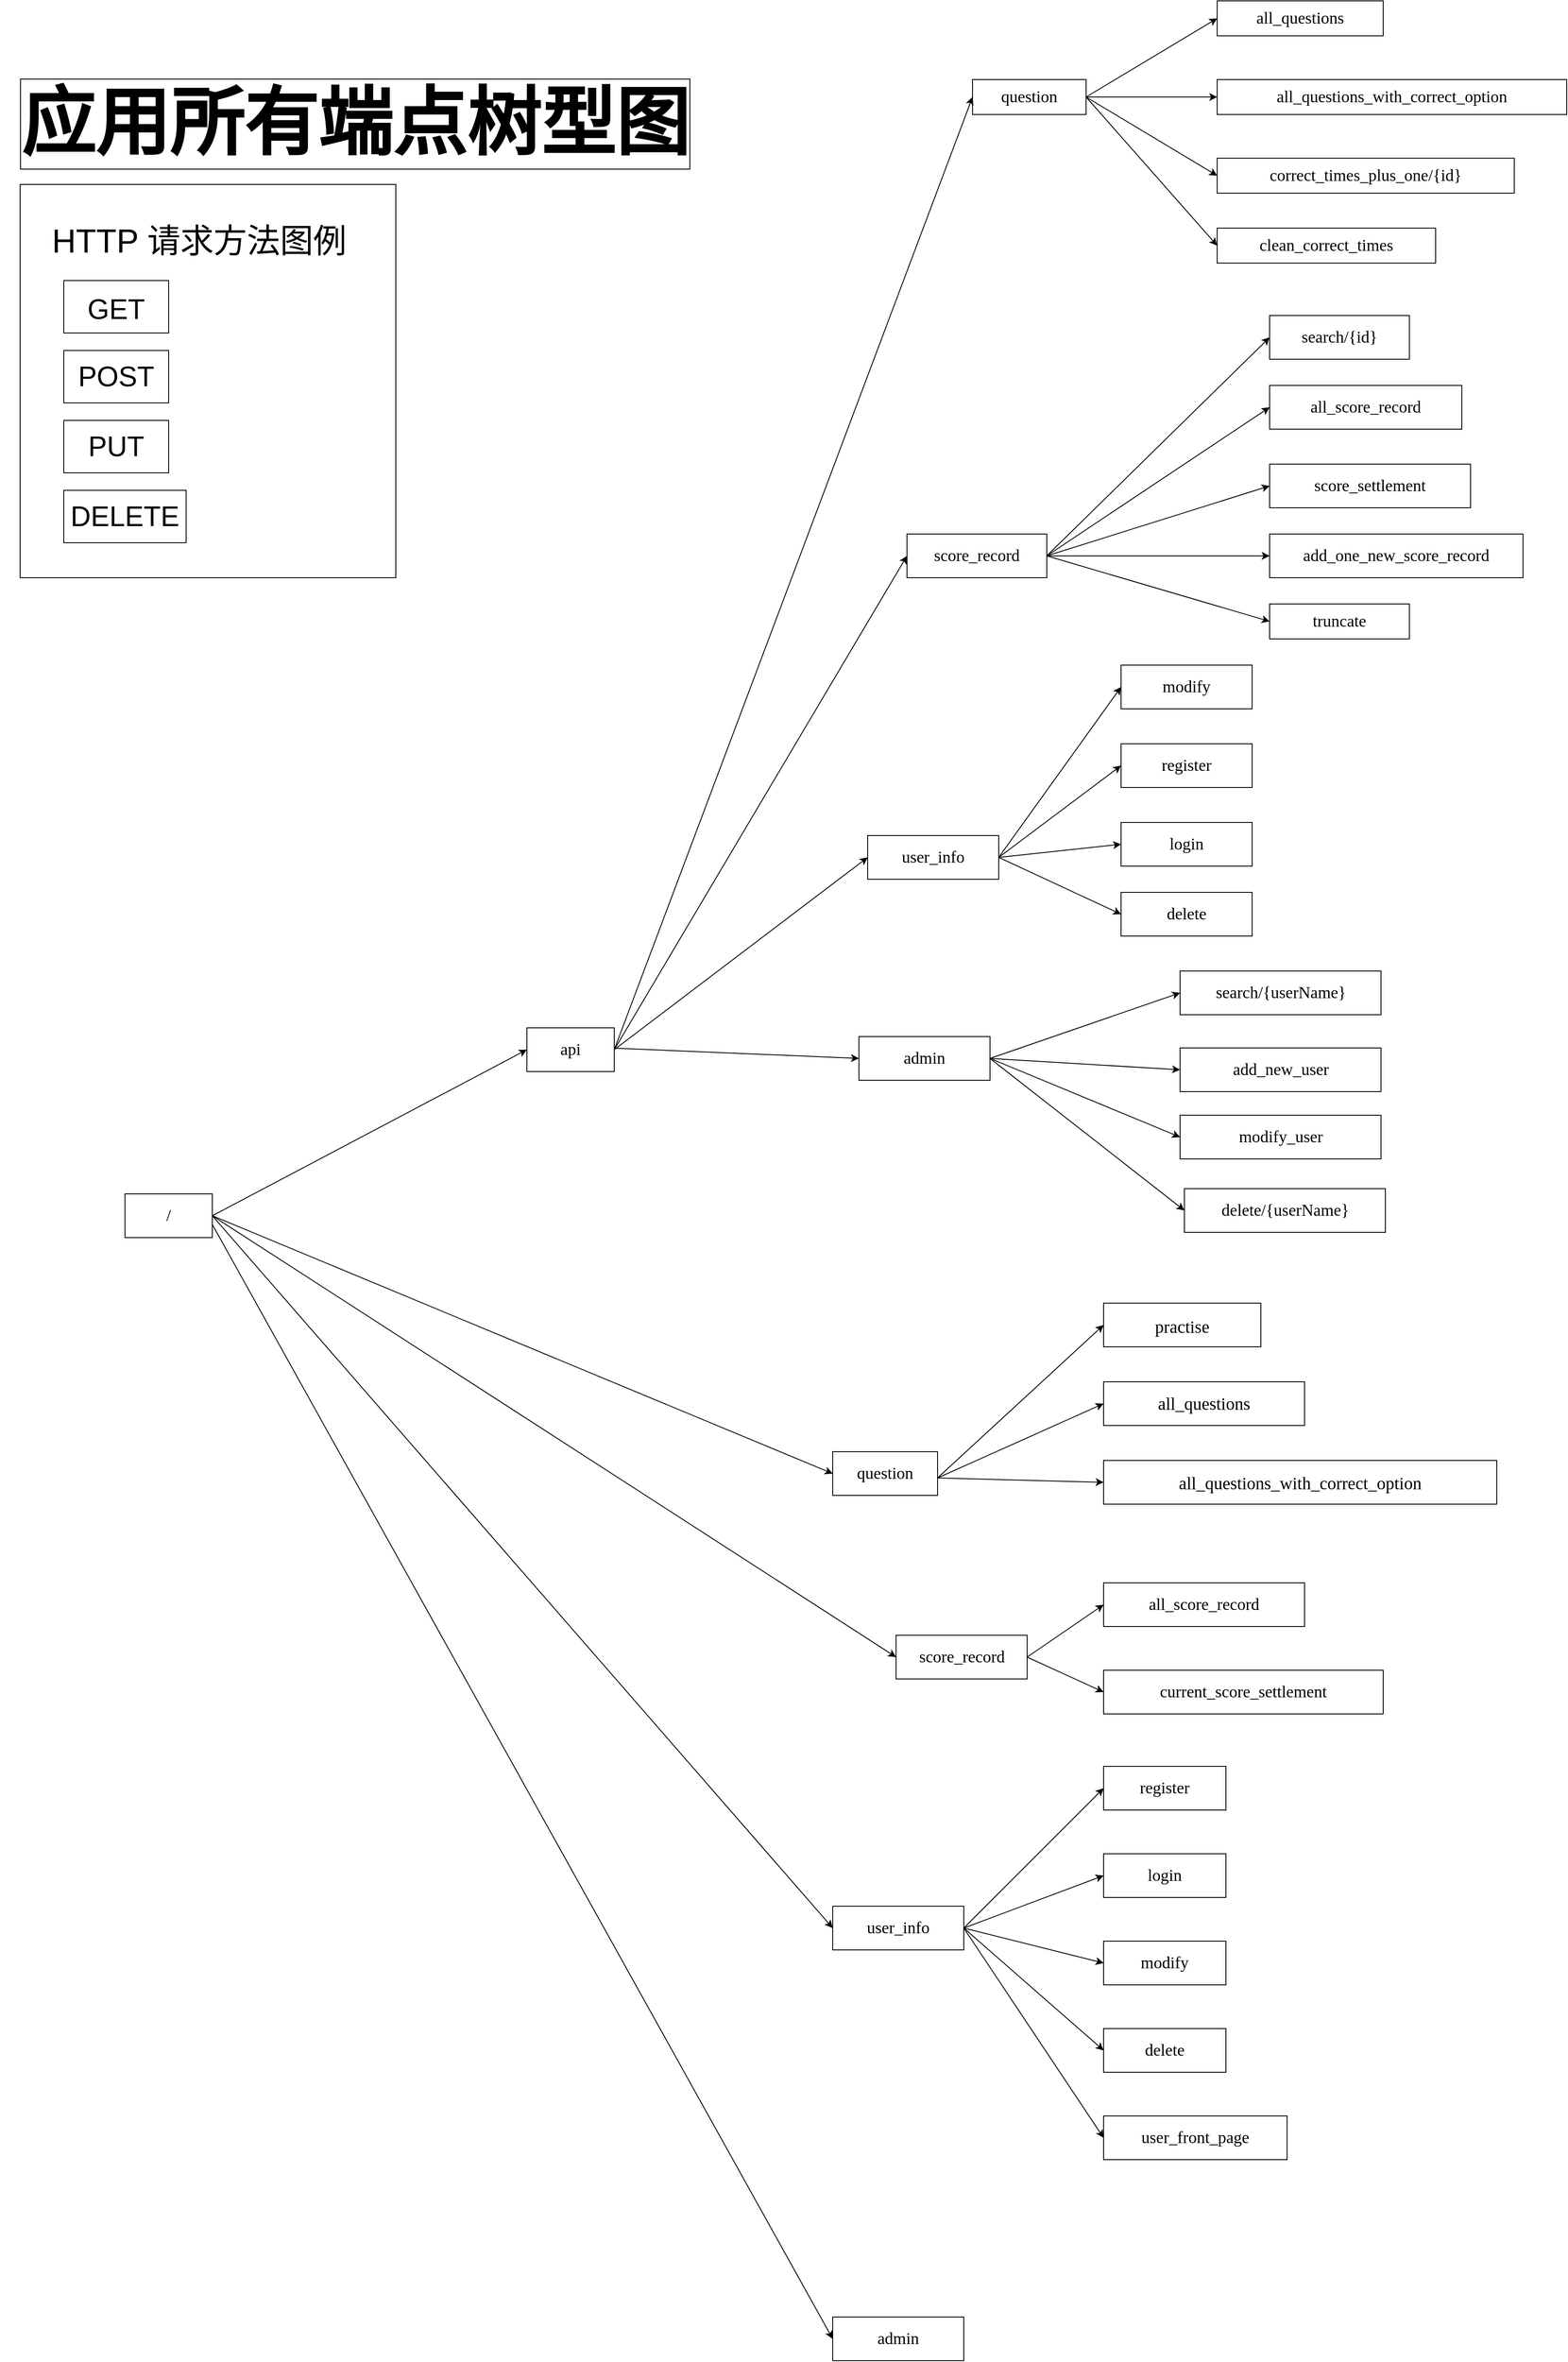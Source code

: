 <mxfile>
    <diagram id="_UrblQMBphAFoHFJ3hvH" name="第 1 页">
        <mxGraphModel dx="5291" dy="3919" grid="1" gridSize="10" guides="1" tooltips="1" connect="1" arrows="1" fold="1" page="1" pageScale="1" pageWidth="1654" pageHeight="1169" background="light-dark(#FFFFFF,#000000)" math="0" shadow="0">
            <root>
                <mxCell id="0"/>
                <mxCell id="1" parent="0"/>
                <mxCell id="5" value="&lt;font style=&quot;color: light-dark(rgb(0, 0, 0), rgb(255, 255, 255));&quot;&gt;/&lt;/font&gt;" style="rounded=0;whiteSpace=wrap;html=1;fontFamily=Lucida Console;fontSize=19;verticalAlign=middle;textShadow=0;fontColor=light-dark(#000000,#FFFFFF);" vertex="1" parent="1">
                    <mxGeometry x="130" y="1295" width="100" height="50" as="geometry"/>
                </mxCell>
                <mxCell id="6" value="&lt;font style=&quot;font-size: 85px;&quot;&gt;&lt;b&gt;应用所有端点树型图&lt;/b&gt;&lt;/font&gt;" style="text;html=1;align=center;verticalAlign=middle;whiteSpace=wrap;rounded=0;fontFamily=Lucida Console;fontColor=light-dark(#000000,#FFFFFF);labelBorderColor=default;" vertex="1" parent="1">
                    <mxGeometry x="-13" width="813" height="140" as="geometry"/>
                </mxCell>
                <mxCell id="7" value="" style="endArrow=classic;html=1;exitX=1;exitY=0.5;exitDx=0;exitDy=0;fontFamily=Lucida Console;fontSize=19;entryX=0;entryY=0.5;entryDx=0;entryDy=0;verticalAlign=middle;textShadow=0;fontColor=light-dark(#000000,#FFFFFF);" edge="1" parent="1" source="5" target="9">
                    <mxGeometry width="50" height="50" relative="1" as="geometry">
                        <mxPoint x="310" y="1225" as="sourcePoint"/>
                        <mxPoint x="360" y="1175" as="targetPoint"/>
                    </mxGeometry>
                </mxCell>
                <mxCell id="9" value="&lt;span&gt;&lt;font style=&quot;color: light-dark(rgb(0, 0, 0), rgb(255, 255, 255));&quot;&gt;api&lt;/font&gt;&lt;/span&gt;" style="rounded=0;whiteSpace=wrap;html=1;fontFamily=Lucida Console;fontSize=19;verticalAlign=middle;textShadow=0;fontColor=light-dark(#000000,#FFFFFF);" vertex="1" parent="1">
                    <mxGeometry x="590" y="1105" width="100" height="50" as="geometry"/>
                </mxCell>
                <mxCell id="10" value="&lt;font style=&quot;color: light-dark(rgb(0, 0, 0), rgb(255, 255, 255));&quot;&gt;question&lt;/font&gt;" style="rounded=0;whiteSpace=wrap;html=1;fontFamily=Lucida Console;fontSize=19;verticalAlign=middle;textShadow=0;fontColor=light-dark(#000000,#FFFFFF);" vertex="1" parent="1">
                    <mxGeometry x="940" y="1590" width="120" height="50" as="geometry"/>
                </mxCell>
                <mxCell id="11" value="&lt;div style=&quot;&quot;&gt;&lt;div&gt;&lt;font style=&quot;color: light-dark(rgb(0, 0, 0), rgb(255, 255, 255));&quot;&gt;score_record&lt;/font&gt;&lt;/div&gt;&lt;/div&gt;" style="rounded=0;whiteSpace=wrap;html=1;fontFamily=Lucida Console;fontSize=19;verticalAlign=middle;textShadow=0;fontColor=light-dark(#000000,#FFFFFF);" vertex="1" parent="1">
                    <mxGeometry x="1012.5" y="1800" width="150" height="50" as="geometry"/>
                </mxCell>
                <mxCell id="13" value="" style="endArrow=classic;html=1;exitX=1;exitY=0.5;exitDx=0;exitDy=0;entryX=0;entryY=0.5;entryDx=0;entryDy=0;verticalAlign=middle;textShadow=0;fontColor=light-dark(#000000,#FFFFFF);" edge="1" parent="1" source="5" target="10">
                    <mxGeometry width="50" height="50" relative="1" as="geometry">
                        <mxPoint x="290" y="1570" as="sourcePoint"/>
                        <mxPoint x="400" y="1635" as="targetPoint"/>
                    </mxGeometry>
                </mxCell>
                <mxCell id="14" value="" style="endArrow=classic;html=1;entryX=0;entryY=0.5;entryDx=0;entryDy=0;verticalAlign=middle;textShadow=0;fontColor=light-dark(#000000,#FFFFFF);exitX=1;exitY=0.5;exitDx=0;exitDy=0;" edge="1" parent="1" source="5" target="11">
                    <mxGeometry width="50" height="50" relative="1" as="geometry">
                        <mxPoint x="230" y="1325" as="sourcePoint"/>
                        <mxPoint x="370" y="1705" as="targetPoint"/>
                    </mxGeometry>
                </mxCell>
                <mxCell id="15" value="" style="endArrow=classic;html=1;exitX=1;exitY=0.5;exitDx=0;exitDy=0;entryX=0;entryY=0.5;entryDx=0;entryDy=0;verticalAlign=middle;textShadow=0;fontColor=light-dark(#000000,#FFFFFF);" edge="1" parent="1" source="11" target="17">
                    <mxGeometry width="50" height="50" relative="1" as="geometry">
                        <mxPoint x="1202.5" y="1750" as="sourcePoint"/>
                        <mxPoint x="1252.5" y="1680" as="targetPoint"/>
                    </mxGeometry>
                </mxCell>
                <mxCell id="17" value="&lt;div&gt;&lt;font style=&quot;color: light-dark(rgb(0, 0, 0), rgb(0, 204, 102));&quot;&gt;all_score_record&lt;/font&gt;&lt;/div&gt;" style="rounded=0;whiteSpace=wrap;html=1;fontFamily=Lucida Console;fontSize=19;verticalAlign=middle;textShadow=0;fontColor=light-dark(#000000,#FFFFFF);" vertex="1" parent="1">
                    <mxGeometry x="1250" y="1740" width="230" height="50" as="geometry"/>
                </mxCell>
                <mxCell id="19" value="&lt;div style=&quot;&quot;&gt;&lt;div&gt;&lt;font style=&quot;color: light-dark(rgb(0, 0, 0), rgb(0, 204, 102));&quot;&gt;current_score_settlement&lt;/font&gt;&lt;/div&gt;&lt;/div&gt;" style="rounded=0;whiteSpace=wrap;html=1;fontFamily=Lucida Console;fontSize=19;verticalAlign=middle;textShadow=0;fontColor=light-dark(#000000,#FFFFFF);" vertex="1" parent="1">
                    <mxGeometry x="1250" y="1840" width="320" height="50" as="geometry"/>
                </mxCell>
                <mxCell id="20" value="" style="endArrow=classic;html=1;exitX=1;exitY=0.5;exitDx=0;exitDy=0;entryX=0;entryY=0.5;entryDx=0;entryDy=0;verticalAlign=middle;textShadow=0;fontColor=light-dark(#000000,#FFFFFF);" edge="1" parent="1" source="11" target="19">
                    <mxGeometry width="50" height="50" relative="1" as="geometry">
                        <mxPoint x="1172.5" y="1860" as="sourcePoint"/>
                        <mxPoint x="1222.5" y="1810" as="targetPoint"/>
                    </mxGeometry>
                </mxCell>
                <mxCell id="21" value="&lt;font style=&quot;color: light-dark(rgb(0, 0, 0), rgb(0, 204, 102)); font-size: 20px;&quot;&gt;all_questions&lt;/font&gt;" style="rounded=0;whiteSpace=wrap;html=1;fontFamily=Lucida Console;fontSize=19;verticalAlign=middle;textShadow=0;fontColor=light-dark(#000000,#FFFFFF);" vertex="1" parent="1">
                    <mxGeometry x="1250" y="1510" width="230" height="50" as="geometry"/>
                </mxCell>
                <mxCell id="22" value="" style="endArrow=classic;html=1;entryX=0;entryY=0.5;entryDx=0;entryDy=0;verticalAlign=middle;textShadow=0;fontColor=light-dark(#000000,#FFFFFF);" edge="1" parent="1" target="21">
                    <mxGeometry width="50" height="50" relative="1" as="geometry">
                        <mxPoint x="1060" y="1620" as="sourcePoint"/>
                        <mxPoint x="1110" y="1570" as="targetPoint"/>
                    </mxGeometry>
                </mxCell>
                <mxCell id="23" value="" style="endArrow=classic;html=1;entryX=0;entryY=0.5;entryDx=0;entryDy=0;verticalAlign=middle;textShadow=0;fontColor=light-dark(#000000,#FFFFFF);" edge="1" parent="1" target="24">
                    <mxGeometry width="50" height="50" relative="1" as="geometry">
                        <mxPoint x="1060" y="1620" as="sourcePoint"/>
                        <mxPoint x="1150" y="1650" as="targetPoint"/>
                    </mxGeometry>
                </mxCell>
                <mxCell id="24" value="&lt;font style=&quot;color: light-dark(rgb(0, 0, 0), rgb(0, 204, 102)); font-size: 20px;&quot;&gt;all_questions_with_correct_option&lt;/font&gt;" style="whiteSpace=wrap;html=1;fontFamily=Lucida Console;verticalAlign=middle;textShadow=0;fontColor=light-dark(#000000,#FFFFFF);" vertex="1" parent="1">
                    <mxGeometry x="1250" y="1600" width="450" height="50" as="geometry"/>
                </mxCell>
                <mxCell id="25" value="" style="endArrow=classic;html=1;entryX=0;entryY=0.5;entryDx=0;entryDy=0;verticalAlign=middle;textShadow=0;fontColor=light-dark(#000000,#FFFFFF);" edge="1" parent="1" target="26">
                    <mxGeometry width="50" height="50" relative="1" as="geometry">
                        <mxPoint x="1060" y="1620" as="sourcePoint"/>
                        <mxPoint x="1210" y="1410" as="targetPoint"/>
                    </mxGeometry>
                </mxCell>
                <mxCell id="26" value="&lt;font style=&quot;color: light-dark(rgb(0, 0, 0), rgb(0, 204, 102)); font-size: 20px;&quot;&gt;practise&lt;/font&gt;" style="rounded=0;whiteSpace=wrap;html=1;fontFamily=Lucida Console;fontSize=25;fontStyle=0;verticalAlign=middle;textShadow=0;fontColor=light-dark(#000000,#FFFFFF);" vertex="1" parent="1">
                    <mxGeometry x="1250" y="1420" width="180" height="50" as="geometry"/>
                </mxCell>
                <mxCell id="27" value="" style="endArrow=classic;html=1;exitX=1;exitY=0.5;exitDx=0;exitDy=0;entryX=0;entryY=0.5;entryDx=0;entryDy=0;" edge="1" parent="1" source="5" target="28">
                    <mxGeometry width="50" height="50" relative="1" as="geometry">
                        <mxPoint x="290" y="1570" as="sourcePoint"/>
                        <mxPoint x="400" y="2045" as="targetPoint"/>
                    </mxGeometry>
                </mxCell>
                <mxCell id="28" value="&lt;div style=&quot;&quot;&gt;&lt;div&gt;&lt;font style=&quot;color: light-dark(rgb(0, 0, 0), rgb(255, 255, 255));&quot;&gt;user_info&lt;/font&gt;&lt;/div&gt;&lt;/div&gt;" style="rounded=0;whiteSpace=wrap;html=1;fontFamily=Lucida Console;fontSize=19;verticalAlign=middle;textShadow=0;fontColor=light-dark(#000000,#FFFFFF);" vertex="1" parent="1">
                    <mxGeometry x="940" y="2110" width="150" height="50" as="geometry"/>
                </mxCell>
                <mxCell id="29" value="" style="endArrow=classic;html=1;exitX=1;exitY=0.5;exitDx=0;exitDy=0;entryX=0;entryY=0.5;entryDx=0;entryDy=0;" edge="1" parent="1" source="28" target="33">
                    <mxGeometry width="50" height="50" relative="1" as="geometry">
                        <mxPoint x="1190" y="2120" as="sourcePoint"/>
                        <mxPoint x="1200" y="2100" as="targetPoint"/>
                    </mxGeometry>
                </mxCell>
                <mxCell id="30" value="&lt;div style=&quot;&quot;&gt;&lt;div&gt;&lt;font style=&quot;color: light-dark(rgb(0, 0, 0), rgb(255, 255, 51));&quot;&gt;login&lt;/font&gt;&lt;/div&gt;&lt;/div&gt;" style="rounded=0;whiteSpace=wrap;html=1;fontFamily=Lucida Console;fontSize=19;verticalAlign=middle;textShadow=0;fontColor=light-dark(#000000,#FFFFFF);" vertex="1" parent="1">
                    <mxGeometry x="1250" y="2050" width="140" height="50" as="geometry"/>
                </mxCell>
                <mxCell id="31" value="" style="endArrow=classic;html=1;exitX=1;exitY=0.5;exitDx=0;exitDy=0;entryX=0;entryY=0.5;entryDx=0;entryDy=0;" edge="1" parent="1" source="28" target="30">
                    <mxGeometry width="50" height="50" relative="1" as="geometry">
                        <mxPoint x="1200" y="2220" as="sourcePoint"/>
                        <mxPoint x="1180" y="2200" as="targetPoint"/>
                    </mxGeometry>
                </mxCell>
                <mxCell id="33" value="&lt;div style=&quot;&quot;&gt;&lt;div&gt;&lt;font style=&quot;color: light-dark(rgb(0, 0, 0), rgb(255, 255, 51));&quot;&gt;register&lt;/font&gt;&lt;/div&gt;&lt;/div&gt;" style="rounded=0;whiteSpace=wrap;html=1;fontFamily=Lucida Console;fontSize=19;verticalAlign=middle;textShadow=0;fontColor=light-dark(#000000,#FFFFFF);" vertex="1" parent="1">
                    <mxGeometry x="1250" y="1950" width="140" height="50" as="geometry"/>
                </mxCell>
                <mxCell id="34" value="" style="endArrow=classic;html=1;exitX=1;exitY=0.5;exitDx=0;exitDy=0;entryX=0;entryY=0.5;entryDx=0;entryDy=0;" edge="1" parent="1" source="28" target="35">
                    <mxGeometry width="50" height="50" relative="1" as="geometry">
                        <mxPoint x="1080" y="2330" as="sourcePoint"/>
                        <mxPoint x="1180" y="2280" as="targetPoint"/>
                    </mxGeometry>
                </mxCell>
                <mxCell id="35" value="&lt;div style=&quot;&quot;&gt;&lt;div&gt;&lt;font style=&quot;color: light-dark(rgb(0, 0, 0), rgb(102, 178, 255));&quot;&gt;modify&lt;/font&gt;&lt;/div&gt;&lt;/div&gt;" style="rounded=0;whiteSpace=wrap;html=1;fontFamily=Lucida Console;fontSize=19;verticalAlign=middle;textShadow=0;fontColor=light-dark(#000000,#FFFFFF);" vertex="1" parent="1">
                    <mxGeometry x="1250" y="2150" width="140" height="50" as="geometry"/>
                </mxCell>
                <mxCell id="36" value="" style="endArrow=classic;html=1;exitX=1;exitY=0.5;exitDx=0;exitDy=0;entryX=0;entryY=0.5;entryDx=0;entryDy=0;" edge="1" parent="1" source="28" target="37">
                    <mxGeometry width="50" height="50" relative="1" as="geometry">
                        <mxPoint x="980" y="2390" as="sourcePoint"/>
                        <mxPoint x="1180" y="2370" as="targetPoint"/>
                    </mxGeometry>
                </mxCell>
                <mxCell id="37" value="&lt;div style=&quot;&quot;&gt;&lt;div&gt;&lt;font style=&quot;color: light-dark(rgb(0, 0, 0), rgb(255, 17, 17));&quot;&gt;delete&lt;/font&gt;&lt;/div&gt;&lt;/div&gt;" style="rounded=0;whiteSpace=wrap;html=1;fontFamily=Lucida Console;fontSize=19;verticalAlign=middle;textShadow=0;fontColor=light-dark(#000000,#FFFFFF);" vertex="1" parent="1">
                    <mxGeometry x="1250" y="2250" width="140" height="50" as="geometry"/>
                </mxCell>
                <mxCell id="38" value="&lt;div style=&quot;&quot;&gt;&lt;div&gt;&lt;font style=&quot;color: light-dark(rgb(0, 0, 0), rgb(0, 204, 102));&quot;&gt;user_front_page&lt;/font&gt;&lt;/div&gt;&lt;/div&gt;" style="rounded=0;whiteSpace=wrap;html=1;fontFamily=Lucida Console;fontSize=19;verticalAlign=middle;textShadow=0;fontColor=light-dark(#000000,#FFFFFF);" vertex="1" parent="1">
                    <mxGeometry x="1250" y="2350" width="210" height="50" as="geometry"/>
                </mxCell>
                <mxCell id="39" value="" style="endArrow=classic;html=1;exitX=1;exitY=0.5;exitDx=0;exitDy=0;entryX=0;entryY=0.5;entryDx=0;entryDy=0;" edge="1" parent="1" source="28" target="38">
                    <mxGeometry width="50" height="50" relative="1" as="geometry">
                        <mxPoint x="1010" y="2370" as="sourcePoint"/>
                        <mxPoint x="1060" y="2320" as="targetPoint"/>
                    </mxGeometry>
                </mxCell>
                <mxCell id="40" value="question" style="rounded=0;whiteSpace=wrap;html=1;fontFamily=Lucida Console;fontSize=19;fontStyle=0;verticalAlign=middle;textShadow=0;fontColor=light-dark(#000000,#FFFFFF);" vertex="1" parent="1">
                    <mxGeometry x="1100" y="20" width="130" height="40" as="geometry"/>
                </mxCell>
                <mxCell id="43" value="" style="endArrow=classic;html=1;exitX=1;exitY=0.5;exitDx=0;exitDy=0;entryX=0;entryY=0.5;entryDx=0;entryDy=0;" edge="1" parent="1" source="9" target="40">
                    <mxGeometry width="50" height="50" relative="1" as="geometry">
                        <mxPoint x="510" y="640" as="sourcePoint"/>
                        <mxPoint x="560" y="590" as="targetPoint"/>
                    </mxGeometry>
                </mxCell>
                <mxCell id="45" value="score_record" style="rounded=0;whiteSpace=wrap;html=1;fontFamily=Lucida Console;fontSize=19;fontStyle=0;verticalAlign=middle;textShadow=0;fontColor=light-dark(#000000,#FFFFFF);" vertex="1" parent="1">
                    <mxGeometry x="1025" y="540" width="160" height="50" as="geometry"/>
                </mxCell>
                <mxCell id="46" value="" style="endArrow=classic;html=1;exitX=1;exitY=0.5;exitDx=0;exitDy=0;entryX=0;entryY=0.5;entryDx=0;entryDy=0;" edge="1" parent="1" source="9" target="45">
                    <mxGeometry width="50" height="50" relative="1" as="geometry">
                        <mxPoint x="810" y="1185" as="sourcePoint"/>
                        <mxPoint x="860" y="1135" as="targetPoint"/>
                    </mxGeometry>
                </mxCell>
                <mxCell id="47" value="user_info" style="rounded=0;whiteSpace=wrap;html=1;fontFamily=Lucida Console;fontSize=19;fontStyle=0;verticalAlign=middle;textShadow=0;fontColor=light-dark(#000000,#FFFFFF);" vertex="1" parent="1">
                    <mxGeometry x="980" y="885" width="150" height="50" as="geometry"/>
                </mxCell>
                <mxCell id="48" value="" style="endArrow=classic;html=1;exitX=1;exitY=0.5;exitDx=0;exitDy=0;entryX=0;entryY=0.5;entryDx=0;entryDy=0;" edge="1" parent="1" source="9" target="47">
                    <mxGeometry width="50" height="50" relative="1" as="geometry">
                        <mxPoint x="800" y="1205" as="sourcePoint"/>
                        <mxPoint x="850" y="1155" as="targetPoint"/>
                    </mxGeometry>
                </mxCell>
                <mxCell id="49" value="" style="endArrow=classic;html=1;exitX=0.997;exitY=0.465;exitDx=0;exitDy=0;exitPerimeter=0;entryX=0;entryY=0.5;entryDx=0;entryDy=0;" edge="1" parent="1" source="9" target="50">
                    <mxGeometry width="50" height="50" relative="1" as="geometry">
                        <mxPoint x="740" y="1285" as="sourcePoint"/>
                        <mxPoint x="860" y="1165" as="targetPoint"/>
                    </mxGeometry>
                </mxCell>
                <mxCell id="50" value="admin" style="rounded=0;whiteSpace=wrap;html=1;fontFamily=Lucida Console;fontSize=19;fontStyle=0;verticalAlign=middle;textShadow=0;fontColor=light-dark(#000000,#FFFFFF);" vertex="1" parent="1">
                    <mxGeometry x="970" y="1115" width="150" height="50" as="geometry"/>
                </mxCell>
                <mxCell id="52" value="&lt;font style=&quot;color: light-dark(rgb(0, 0, 0), rgb(0, 204, 102));&quot;&gt;search/{userName}&lt;/font&gt;" style="rounded=0;whiteSpace=wrap;html=1;fontFamily=Lucida Console;fontSize=19;fontStyle=0;verticalAlign=middle;textShadow=0;fontColor=light-dark(#000000,#FFFFFF);" vertex="1" parent="1">
                    <mxGeometry x="1337.5" y="1040" width="230" height="50" as="geometry"/>
                </mxCell>
                <mxCell id="53" value="&lt;font style=&quot;color: light-dark(rgb(0, 0, 0), rgb(255, 255, 51));&quot;&gt;add_new_user&lt;/font&gt;" style="rounded=0;whiteSpace=wrap;html=1;fontFamily=Lucida Console;fontSize=19;fontStyle=0;verticalAlign=middle;textShadow=0;fontColor=light-dark(#000000,#FFFFFF);" vertex="1" parent="1">
                    <mxGeometry x="1337.5" y="1128" width="230" height="50" as="geometry"/>
                </mxCell>
                <mxCell id="54" value="&lt;font style=&quot;color: light-dark(rgb(0, 0, 0), rgb(102, 178, 255));&quot;&gt;modify_user&lt;/font&gt;" style="rounded=0;whiteSpace=wrap;html=1;fontFamily=Lucida Console;fontSize=19;fontStyle=0;verticalAlign=middle;textShadow=0;fontColor=light-dark(#000000,#FFFFFF);" vertex="1" parent="1">
                    <mxGeometry x="1337.5" y="1205" width="230" height="50" as="geometry"/>
                </mxCell>
                <mxCell id="55" value="&lt;font style=&quot;color: light-dark(rgb(0, 0, 0), rgb(255, 17, 17));&quot;&gt;delete/{userName}&lt;/font&gt;" style="rounded=0;whiteSpace=wrap;html=1;fontFamily=Lucida Console;fontSize=19;fontStyle=0;verticalAlign=middle;textShadow=0;fontColor=light-dark(#000000,#FFFFFF);" vertex="1" parent="1">
                    <mxGeometry x="1342.5" y="1289" width="230" height="50" as="geometry"/>
                </mxCell>
                <mxCell id="56" value="" style="endArrow=classic;html=1;exitX=1;exitY=0.5;exitDx=0;exitDy=0;entryX=0;entryY=0.5;entryDx=0;entryDy=0;" edge="1" parent="1" source="50" target="52">
                    <mxGeometry width="50" height="50" relative="1" as="geometry">
                        <mxPoint x="1115" y="1145" as="sourcePoint"/>
                        <mxPoint x="1215" y="1045" as="targetPoint"/>
                    </mxGeometry>
                </mxCell>
                <mxCell id="57" value="" style="endArrow=classic;html=1;exitX=1;exitY=0.5;exitDx=0;exitDy=0;entryX=0;entryY=0.5;entryDx=0;entryDy=0;" edge="1" parent="1" source="50" target="53">
                    <mxGeometry width="50" height="50" relative="1" as="geometry">
                        <mxPoint x="1165" y="1195" as="sourcePoint"/>
                        <mxPoint x="1215" y="1155" as="targetPoint"/>
                    </mxGeometry>
                </mxCell>
                <mxCell id="58" value="" style="endArrow=classic;html=1;entryX=0;entryY=0.5;entryDx=0;entryDy=0;exitX=1;exitY=0.5;exitDx=0;exitDy=0;" edge="1" parent="1" source="50" target="54">
                    <mxGeometry width="50" height="50" relative="1" as="geometry">
                        <mxPoint x="1125" y="1145" as="sourcePoint"/>
                        <mxPoint x="1135" y="1255" as="targetPoint"/>
                    </mxGeometry>
                </mxCell>
                <mxCell id="59" value="" style="endArrow=classic;html=1;entryX=0;entryY=0.5;entryDx=0;entryDy=0;exitX=1;exitY=0.5;exitDx=0;exitDy=0;" edge="1" parent="1" source="50" target="55">
                    <mxGeometry width="50" height="50" relative="1" as="geometry">
                        <mxPoint x="965" y="1285" as="sourcePoint"/>
                        <mxPoint x="1015" y="1365" as="targetPoint"/>
                    </mxGeometry>
                </mxCell>
                <mxCell id="61" value="&lt;font style=&quot;color: light-dark(rgb(0, 0, 0), rgb(255, 255, 51));&quot;&gt;register&lt;/font&gt;" style="rounded=0;whiteSpace=wrap;html=1;fontFamily=Lucida Console;fontSize=19;fontStyle=0;verticalAlign=middle;textShadow=0;fontColor=light-dark(#000000,#FFFFFF);" vertex="1" parent="1">
                    <mxGeometry x="1270" y="780" width="150" height="50" as="geometry"/>
                </mxCell>
                <mxCell id="62" value="&lt;font style=&quot;color: light-dark(rgb(0, 0, 0), rgb(102, 178, 255));&quot;&gt;login&lt;/font&gt;" style="rounded=0;whiteSpace=wrap;html=1;fontFamily=Lucida Console;fontSize=19;fontStyle=0;verticalAlign=middle;textShadow=0;fontColor=light-dark(#000000,#FFFFFF);" vertex="1" parent="1">
                    <mxGeometry x="1270" y="870" width="150" height="50" as="geometry"/>
                </mxCell>
                <mxCell id="63" value="&lt;font style=&quot;color: light-dark(rgb(0, 0, 0), rgb(255, 255, 51));&quot;&gt;modify&lt;/font&gt;" style="rounded=0;whiteSpace=wrap;html=1;fontFamily=Lucida Console;fontSize=19;fontStyle=0;verticalAlign=middle;textShadow=0;fontColor=light-dark(#000000,#FFFFFF);" vertex="1" parent="1">
                    <mxGeometry x="1270" y="690" width="150" height="50" as="geometry"/>
                </mxCell>
                <mxCell id="65" value="&lt;font style=&quot;color: light-dark(rgb(0, 0, 0), rgb(255, 17, 17));&quot;&gt;delete&lt;/font&gt;" style="rounded=0;whiteSpace=wrap;html=1;fontFamily=Lucida Console;fontSize=19;fontStyle=0;verticalAlign=middle;textShadow=0;fontColor=light-dark(#000000,#FFFFFF);" vertex="1" parent="1">
                    <mxGeometry x="1270" y="950" width="150" height="50" as="geometry"/>
                </mxCell>
                <mxCell id="66" value="" style="endArrow=classic;html=1;entryX=0;entryY=0.5;entryDx=0;entryDy=0;exitX=1;exitY=0.5;exitDx=0;exitDy=0;" edge="1" parent="1" source="47" target="63">
                    <mxGeometry width="50" height="50" relative="1" as="geometry">
                        <mxPoint x="1130" y="915" as="sourcePoint"/>
                        <mxPoint x="1180" y="865" as="targetPoint"/>
                    </mxGeometry>
                </mxCell>
                <mxCell id="67" value="" style="endArrow=classic;html=1;exitX=1;exitY=0.5;exitDx=0;exitDy=0;entryX=0;entryY=0.5;entryDx=0;entryDy=0;" edge="1" parent="1" source="47" target="61">
                    <mxGeometry width="50" height="50" relative="1" as="geometry">
                        <mxPoint x="1140" y="985" as="sourcePoint"/>
                        <mxPoint x="1190" y="935" as="targetPoint"/>
                    </mxGeometry>
                </mxCell>
                <mxCell id="68" value="" style="endArrow=classic;html=1;exitX=1;exitY=0.5;exitDx=0;exitDy=0;entryX=0;entryY=0.5;entryDx=0;entryDy=0;" edge="1" parent="1" source="47" target="62">
                    <mxGeometry width="50" height="50" relative="1" as="geometry">
                        <mxPoint x="1180" y="1005" as="sourcePoint"/>
                        <mxPoint x="1230" y="955" as="targetPoint"/>
                    </mxGeometry>
                </mxCell>
                <mxCell id="69" value="" style="endArrow=classic;html=1;exitX=1;exitY=0.5;exitDx=0;exitDy=0;entryX=0;entryY=0.5;entryDx=0;entryDy=0;" edge="1" parent="1" source="47" target="65">
                    <mxGeometry width="50" height="50" relative="1" as="geometry">
                        <mxPoint x="1160" y="985" as="sourcePoint"/>
                        <mxPoint x="1210" y="935" as="targetPoint"/>
                    </mxGeometry>
                </mxCell>
                <mxCell id="70" value="" style="endArrow=classic;html=1;exitX=1;exitY=0.5;exitDx=0;exitDy=0;entryX=0;entryY=0.5;entryDx=0;entryDy=0;" edge="1" parent="1" source="45" target="71">
                    <mxGeometry width="50" height="50" relative="1" as="geometry">
                        <mxPoint x="1050" y="400" as="sourcePoint"/>
                        <mxPoint x="1150" y="310" as="targetPoint"/>
                    </mxGeometry>
                </mxCell>
                <mxCell id="71" value="&lt;font style=&quot;color: light-dark(rgb(0, 0, 0), rgb(0, 204, 102));&quot;&gt;search/{id}&lt;/font&gt;" style="rounded=0;whiteSpace=wrap;html=1;fontFamily=Lucida Console;fontSize=19;fontStyle=0;verticalAlign=middle;textShadow=0;fontColor=light-dark(#000000,#FFFFFF);" vertex="1" parent="1">
                    <mxGeometry x="1440" y="290" width="160" height="50" as="geometry"/>
                </mxCell>
                <mxCell id="73" value="" style="endArrow=classic;html=1;exitX=1;exitY=0.5;exitDx=0;exitDy=0;entryX=0;entryY=0.5;entryDx=0;entryDy=0;" edge="1" parent="1" source="45" target="74">
                    <mxGeometry width="50" height="50" relative="1" as="geometry">
                        <mxPoint x="1060" y="420" as="sourcePoint"/>
                        <mxPoint x="1110" y="370" as="targetPoint"/>
                    </mxGeometry>
                </mxCell>
                <mxCell id="74" value="&lt;font style=&quot;color: light-dark(rgb(0, 0, 0), rgb(0, 204, 102));&quot;&gt;all_score_record&lt;/font&gt;" style="rounded=0;whiteSpace=wrap;html=1;fontFamily=Lucida Console;fontSize=19;fontStyle=0;verticalAlign=middle;textShadow=0;fontColor=light-dark(#000000,#FFFFFF);" vertex="1" parent="1">
                    <mxGeometry x="1440" y="370" width="220" height="50" as="geometry"/>
                </mxCell>
                <mxCell id="75" value="&lt;font style=&quot;color: light-dark(rgb(0, 0, 0), rgb(0, 204, 102));&quot;&gt;score_settlement&lt;/font&gt;" style="rounded=0;whiteSpace=wrap;html=1;fontFamily=Lucida Console;fontSize=19;fontStyle=0;verticalAlign=middle;textShadow=0;fontColor=light-dark(#000000,#FFFFFF);" vertex="1" parent="1">
                    <mxGeometry x="1440" y="460" width="230" height="50" as="geometry"/>
                </mxCell>
                <mxCell id="76" value="" style="endArrow=classic;html=1;exitX=1;exitY=0.5;exitDx=0;exitDy=0;entryX=0;entryY=0.5;entryDx=0;entryDy=0;" edge="1" parent="1" source="45" target="75">
                    <mxGeometry width="50" height="50" relative="1" as="geometry">
                        <mxPoint x="1090" y="450" as="sourcePoint"/>
                        <mxPoint x="1140" y="400" as="targetPoint"/>
                    </mxGeometry>
                </mxCell>
                <mxCell id="77" value="&lt;font style=&quot;color: light-dark(rgb(0, 0, 0), rgb(255, 255, 51));&quot;&gt;add_one_new_score_record&lt;/font&gt;" style="rounded=0;whiteSpace=wrap;html=1;fontFamily=Lucida Console;fontSize=19;fontStyle=0;verticalAlign=middle;textShadow=0;fontColor=light-dark(#000000,#FFFFFF);" vertex="1" parent="1">
                    <mxGeometry x="1440" y="540" width="290" height="50" as="geometry"/>
                </mxCell>
                <mxCell id="78" value="" style="endArrow=classic;html=1;exitX=1;exitY=0.5;exitDx=0;exitDy=0;entryX=0;entryY=0.5;entryDx=0;entryDy=0;" edge="1" parent="1" source="45" target="77">
                    <mxGeometry width="50" height="50" relative="1" as="geometry">
                        <mxPoint x="1190" y="670" as="sourcePoint"/>
                        <mxPoint x="1240" y="620" as="targetPoint"/>
                    </mxGeometry>
                </mxCell>
                <mxCell id="79" value="" style="endArrow=classic;html=1;exitX=1;exitY=0.5;exitDx=0;exitDy=0;entryX=0;entryY=0.5;entryDx=0;entryDy=0;entryPerimeter=0;" edge="1" parent="1" source="45" target="80">
                    <mxGeometry width="50" height="50" relative="1" as="geometry">
                        <mxPoint x="1290" y="680" as="sourcePoint"/>
                        <mxPoint x="1510" y="630" as="targetPoint"/>
                    </mxGeometry>
                </mxCell>
                <mxCell id="80" value="&lt;font style=&quot;color: light-dark(rgb(0, 0, 0), rgb(255, 17, 17));&quot;&gt;truncate&lt;/font&gt;" style="rounded=0;whiteSpace=wrap;html=1;fontFamily=Lucida Console;fontSize=19;fontStyle=0;verticalAlign=middle;textShadow=0;fontColor=light-dark(#000000,#FFFFFF);" vertex="1" parent="1">
                    <mxGeometry x="1440" y="620" width="160" height="40" as="geometry"/>
                </mxCell>
                <mxCell id="85" value="&lt;font style=&quot;color: light-dark(rgb(0, 0, 0), rgb(0, 204, 102));&quot;&gt;all_questions&lt;/font&gt;" style="rounded=0;whiteSpace=wrap;html=1;fontFamily=Lucida Console;fontSize=19;fontStyle=0;verticalAlign=middle;textShadow=0;fontColor=light-dark(#000000,#FFFFFF);" vertex="1" parent="1">
                    <mxGeometry x="1380" y="-70" width="190" height="40" as="geometry"/>
                </mxCell>
                <mxCell id="88" value="&lt;font style=&quot;color: light-dark(rgb(0, 0, 0), rgb(0, 204, 102));&quot;&gt;all_questions_with_correct_option&lt;/font&gt;" style="rounded=0;whiteSpace=wrap;html=1;fontFamily=Lucida Console;fontSize=19;fontStyle=0;verticalAlign=middle;textShadow=0;fontColor=light-dark(#000000,#FFFFFF);" vertex="1" parent="1">
                    <mxGeometry x="1380" y="20" width="400" height="40" as="geometry"/>
                </mxCell>
                <mxCell id="91" value="&lt;font style=&quot;color: light-dark(rgb(0, 0, 0), rgb(255, 255, 51));&quot;&gt;correct_times_plus_one/{id}&lt;/font&gt;" style="rounded=0;whiteSpace=wrap;html=1;fontFamily=Lucida Console;fontSize=19;fontStyle=0;verticalAlign=middle;textShadow=0;fontColor=light-dark(#000000,#FFFFFF);" vertex="1" parent="1">
                    <mxGeometry x="1380" y="110" width="340" height="40" as="geometry"/>
                </mxCell>
                <mxCell id="92" value="&lt;font style=&quot;color: light-dark(rgb(0, 0, 0), rgb(255, 255, 51));&quot;&gt;clean_correct_times&lt;/font&gt;" style="rounded=0;whiteSpace=wrap;html=1;fontFamily=Lucida Console;fontSize=19;fontStyle=0;verticalAlign=middle;textShadow=0;fontColor=light-dark(#000000,#FFFFFF);" vertex="1" parent="1">
                    <mxGeometry x="1380" y="190" width="250" height="40" as="geometry"/>
                </mxCell>
                <mxCell id="93" value="" style="endArrow=classic;html=1;entryX=0;entryY=0.5;entryDx=0;entryDy=0;" edge="1" parent="1" target="85">
                    <mxGeometry width="50" height="50" relative="1" as="geometry">
                        <mxPoint x="1230" y="40" as="sourcePoint"/>
                        <mxPoint x="1280" y="-10" as="targetPoint"/>
                    </mxGeometry>
                </mxCell>
                <mxCell id="94" value="" style="endArrow=classic;html=1;exitX=1;exitY=0.5;exitDx=0;exitDy=0;entryX=0;entryY=0.5;entryDx=0;entryDy=0;" edge="1" parent="1" source="40" target="88">
                    <mxGeometry width="50" height="50" relative="1" as="geometry">
                        <mxPoint x="1250" y="110" as="sourcePoint"/>
                        <mxPoint x="1300" y="60" as="targetPoint"/>
                    </mxGeometry>
                </mxCell>
                <mxCell id="95" value="" style="endArrow=classic;html=1;entryX=0;entryY=0.5;entryDx=0;entryDy=0;" edge="1" parent="1" target="91">
                    <mxGeometry width="50" height="50" relative="1" as="geometry">
                        <mxPoint x="1230" y="40" as="sourcePoint"/>
                        <mxPoint x="1260" y="90" as="targetPoint"/>
                    </mxGeometry>
                </mxCell>
                <mxCell id="96" value="" style="endArrow=classic;html=1;entryX=0;entryY=0.5;entryDx=0;entryDy=0;" edge="1" parent="1" target="92">
                    <mxGeometry width="50" height="50" relative="1" as="geometry">
                        <mxPoint x="1230" y="40" as="sourcePoint"/>
                        <mxPoint x="1270" y="210" as="targetPoint"/>
                    </mxGeometry>
                </mxCell>
                <mxCell id="97" value="&lt;div style=&quot;&quot;&gt;&lt;font style=&quot;color: light-dark(rgb(0, 0, 0), rgb(255, 255, 255));&quot;&gt;admin&lt;/font&gt;&lt;/div&gt;" style="rounded=0;whiteSpace=wrap;html=1;fontFamily=Lucida Console;fontSize=19;verticalAlign=middle;textShadow=0;fontColor=light-dark(#000000,#FFFFFF);" vertex="1" parent="1">
                    <mxGeometry x="940" y="2580" width="150" height="50" as="geometry"/>
                </mxCell>
                <mxCell id="98" value="" style="endArrow=classic;html=1;entryX=0;entryY=0.5;entryDx=0;entryDy=0;" edge="1" parent="1" target="97">
                    <mxGeometry width="50" height="50" relative="1" as="geometry">
                        <mxPoint x="230" y="1330" as="sourcePoint"/>
                        <mxPoint x="410" y="2240" as="targetPoint"/>
                    </mxGeometry>
                </mxCell>
                <mxCell id="106" value="" style="rounded=0;labelBackgroundColor=none;labelBorderColor=none;fontColor=none;noLabel=1;" vertex="1" parent="1">
                    <mxGeometry x="10" y="140" width="430" height="450" as="geometry"/>
                </mxCell>
                <mxCell id="100" value="&lt;font style=&quot;font-size: 38px;&quot;&gt;HTTP 请求方法图例&lt;/font&gt;" style="text;html=1;align=center;verticalAlign=middle;whiteSpace=wrap;rounded=0;" vertex="1" parent="1">
                    <mxGeometry x="40" y="180" width="350" height="50" as="geometry"/>
                </mxCell>
                <mxCell id="101" value="&lt;font style=&quot;font-size: 32px; color: light-dark(rgb(0, 0, 0), rgb(0, 204, 102));&quot;&gt;GET&lt;/font&gt;" style="rounded=0;whiteSpace=wrap;fontColor=light-dark(#000000,#00CC66);labelBackgroundColor=none;labelBorderColor=none;textShadow=0;html=1;fontSize=42;" vertex="1" parent="1">
                    <mxGeometry x="60" y="250" width="120" height="60" as="geometry"/>
                </mxCell>
                <mxCell id="102" value="&lt;font style=&quot;font-size: 32px; color: light-dark(rgb(0, 0, 0), rgb(255, 255, 51));&quot;&gt;POST&lt;/font&gt;" style="rounded=0;whiteSpace=wrap;html=1;" vertex="1" parent="1">
                    <mxGeometry x="60" y="330" width="120" height="60" as="geometry"/>
                </mxCell>
                <mxCell id="103" value="&lt;font style=&quot;font-size: 32px; color: light-dark(rgb(0, 0, 0), rgb(102, 178, 255));&quot;&gt;PUT&lt;/font&gt;" style="rounded=0;whiteSpace=wrap;html=1;" vertex="1" parent="1">
                    <mxGeometry x="60" y="410" width="120" height="60" as="geometry"/>
                </mxCell>
                <mxCell id="104" value="&lt;font style=&quot;font-size: 32px; color: light-dark(rgb(0, 0, 0), rgb(255, 17, 17));&quot;&gt;DELETE&lt;/font&gt;" style="rounded=0;whiteSpace=wrap;html=1;" vertex="1" parent="1">
                    <mxGeometry x="60" y="490" width="140" height="60" as="geometry"/>
                </mxCell>
            </root>
        </mxGraphModel>
    </diagram>
</mxfile>